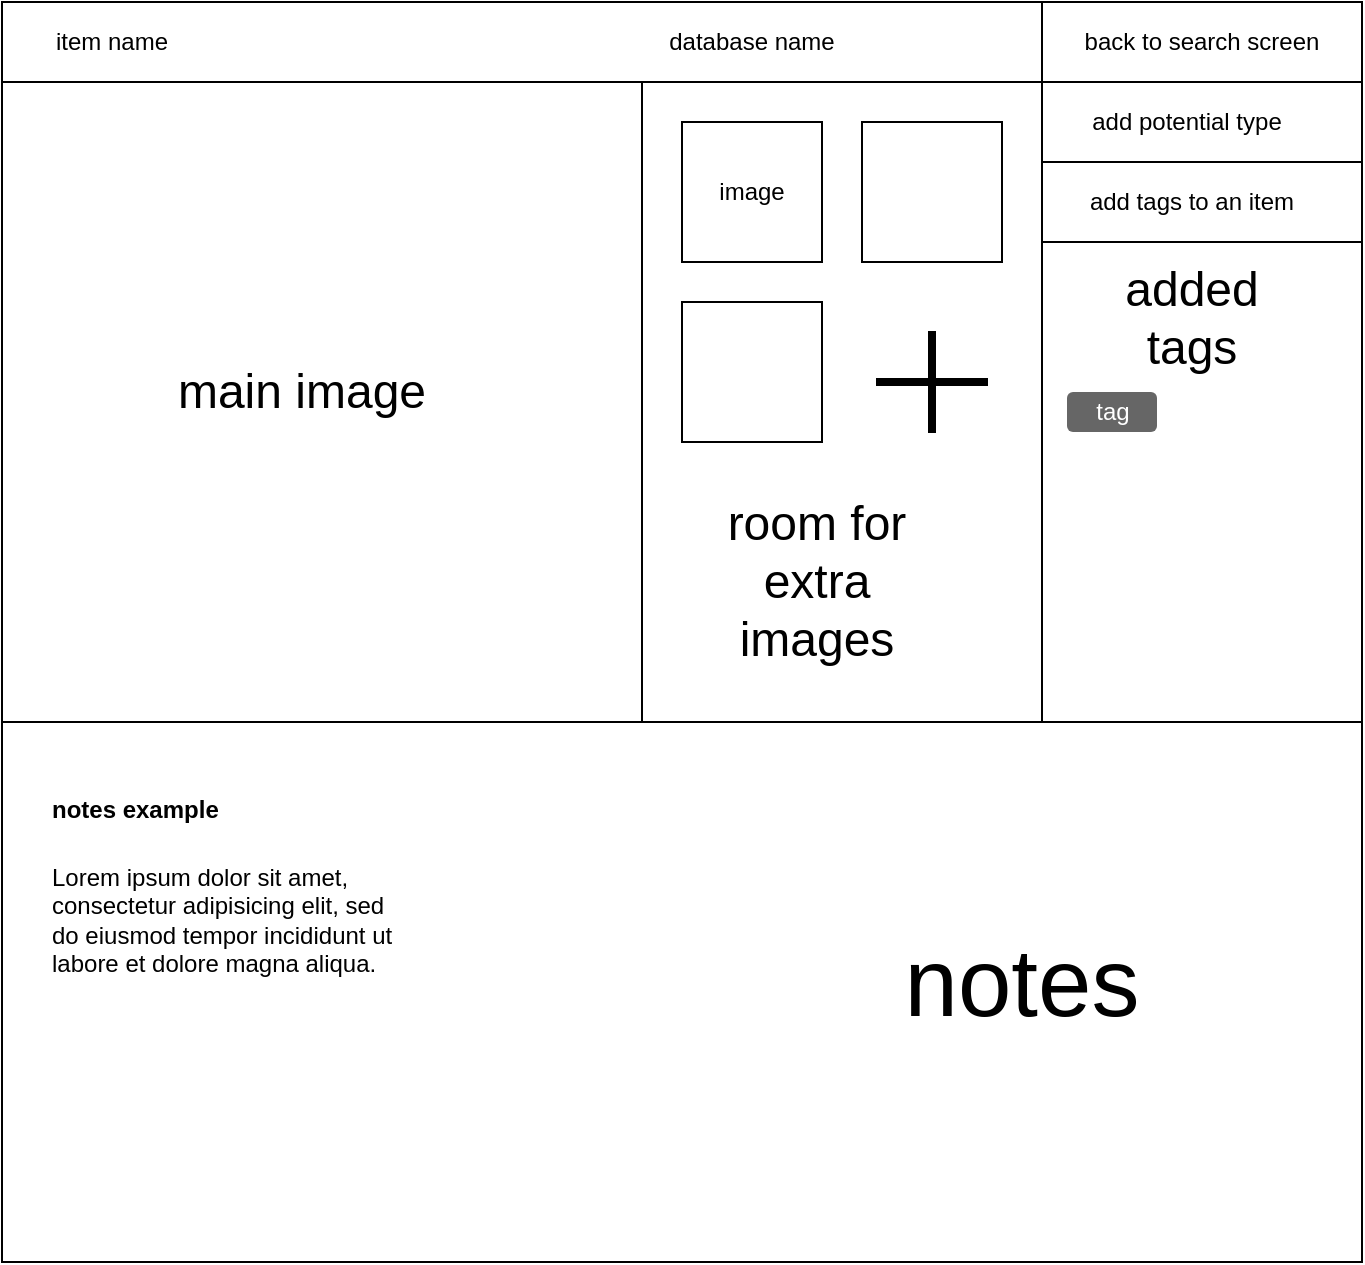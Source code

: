 <mxfile version="11.3.1" type="github" pages="1"><diagram id="P8woWia77Vzju5IPhVWk" name="Page-1"><mxGraphModel dx="928" dy="551" grid="1" gridSize="10" guides="1" tooltips="1" connect="1" arrows="1" fold="1" page="1" pageScale="1" pageWidth="850" pageHeight="1100" math="0" shadow="0"><root><mxCell id="0"/><mxCell id="1" parent="0"/><mxCell id="tM5znT3bT4aexkzBI2gH-1" value="" style="rounded=0;whiteSpace=wrap;html=1;" parent="1" vertex="1"><mxGeometry x="80" y="80" width="320" height="320" as="geometry"/></mxCell><mxCell id="tM5znT3bT4aexkzBI2gH-2" value="" style="rounded=0;whiteSpace=wrap;html=1;" parent="1" vertex="1"><mxGeometry x="400" y="80" width="200" height="320" as="geometry"/></mxCell><mxCell id="tM5znT3bT4aexkzBI2gH-3" value="" style="rounded=0;whiteSpace=wrap;html=1;" parent="1" vertex="1"><mxGeometry x="80" y="40" width="520" height="40" as="geometry"/></mxCell><mxCell id="tM5znT3bT4aexkzBI2gH-5" value="" style="rounded=0;whiteSpace=wrap;html=1;" parent="1" vertex="1"><mxGeometry x="600" y="160" width="160" height="240" as="geometry"/></mxCell><mxCell id="tM5znT3bT4aexkzBI2gH-6" value="&lt;font style=&quot;font-size: 24px&quot;&gt;main image&lt;/font&gt;" style="text;html=1;strokeColor=none;fillColor=none;align=center;verticalAlign=middle;whiteSpace=wrap;rounded=0;" parent="1" vertex="1"><mxGeometry x="120" y="140" width="220" height="190" as="geometry"/></mxCell><mxCell id="tM5znT3bT4aexkzBI2gH-8" value="" style="whiteSpace=wrap;html=1;aspect=fixed;" parent="1" vertex="1"><mxGeometry x="420" y="100" width="70" height="70" as="geometry"/></mxCell><mxCell id="tM5znT3bT4aexkzBI2gH-9" value="" style="whiteSpace=wrap;html=1;aspect=fixed;" parent="1" vertex="1"><mxGeometry x="420" y="190" width="70" height="70" as="geometry"/></mxCell><mxCell id="tM5znT3bT4aexkzBI2gH-10" value="" style="whiteSpace=wrap;html=1;aspect=fixed;" parent="1" vertex="1"><mxGeometry x="510" y="100" width="70" height="70" as="geometry"/></mxCell><mxCell id="tM5znT3bT4aexkzBI2gH-11" value="image" style="text;html=1;strokeColor=none;fillColor=none;align=center;verticalAlign=middle;whiteSpace=wrap;rounded=0;" parent="1" vertex="1"><mxGeometry x="435" y="125" width="40" height="20" as="geometry"/></mxCell><mxCell id="tM5znT3bT4aexkzBI2gH-13" value="&lt;font style=&quot;font-size: 24px&quot;&gt;room for extra images&lt;/font&gt;" style="text;html=1;strokeColor=none;fillColor=none;align=center;verticalAlign=middle;whiteSpace=wrap;rounded=0;" parent="1" vertex="1"><mxGeometry x="430" y="290" width="115" height="80" as="geometry"/></mxCell><mxCell id="tM5znT3bT4aexkzBI2gH-14" value="" style="rounded=0;whiteSpace=wrap;html=1;" parent="1" vertex="1"><mxGeometry x="80" y="400" width="680" height="270" as="geometry"/></mxCell><mxCell id="tM5znT3bT4aexkzBI2gH-17" value="&lt;font style=&quot;font-size: 24px&quot;&gt;added tags&lt;/font&gt;" style="text;html=1;strokeColor=none;fillColor=none;align=center;verticalAlign=middle;whiteSpace=wrap;rounded=0;" parent="1" vertex="1"><mxGeometry x="635" y="170" width="80" height="55" as="geometry"/></mxCell><mxCell id="tM5znT3bT4aexkzBI2gH-18" value="&lt;font style=&quot;font-size: 48px&quot;&gt;notes&lt;/font&gt;" style="text;html=1;strokeColor=none;fillColor=none;align=center;verticalAlign=middle;whiteSpace=wrap;rounded=0;" parent="1" vertex="1"><mxGeometry x="490" y="460" width="200" height="140" as="geometry"/></mxCell><mxCell id="tM5znT3bT4aexkzBI2gH-19" value="" style="rounded=0;whiteSpace=wrap;html=1;" parent="1" vertex="1"><mxGeometry x="600" y="40" width="160" height="40" as="geometry"/></mxCell><mxCell id="tM5znT3bT4aexkzBI2gH-20" value="back to search screen" style="text;html=1;strokeColor=none;fillColor=none;align=center;verticalAlign=middle;whiteSpace=wrap;rounded=0;" parent="1" vertex="1"><mxGeometry x="610" y="50" width="140" height="20" as="geometry"/></mxCell><mxCell id="tM5znT3bT4aexkzBI2gH-22" value="database name" style="text;html=1;strokeColor=none;fillColor=none;align=center;verticalAlign=middle;whiteSpace=wrap;rounded=0;" parent="1" vertex="1"><mxGeometry x="400" y="50" width="110" height="20" as="geometry"/></mxCell><mxCell id="tM5znT3bT4aexkzBI2gH-23" value="" style="rounded=0;whiteSpace=wrap;html=1;" parent="1" vertex="1"><mxGeometry x="600" y="120" width="160" height="40" as="geometry"/></mxCell><mxCell id="tM5znT3bT4aexkzBI2gH-24" value="&lt;h1&gt;&lt;font style=&quot;font-size: 12px&quot;&gt;notes example&lt;/font&gt;&lt;br&gt;&lt;/h1&gt;&lt;p&gt;Lorem ipsum dolor sit amet, consectetur adipisicing elit, sed do eiusmod tempor incididunt ut labore et dolore magna aliqua.&lt;/p&gt;" style="text;html=1;strokeColor=none;fillColor=none;spacing=5;spacingTop=-20;whiteSpace=wrap;overflow=hidden;rounded=0;" parent="1" vertex="1"><mxGeometry x="100" y="420" width="190" height="120" as="geometry"/></mxCell><mxCell id="tM5znT3bT4aexkzBI2gH-25" value="add tags to an item" style="text;html=1;strokeColor=none;fillColor=none;align=center;verticalAlign=middle;whiteSpace=wrap;rounded=0;" parent="1" vertex="1"><mxGeometry x="610" y="130" width="130" height="20" as="geometry"/></mxCell><mxCell id="tM5znT3bT4aexkzBI2gH-26" value="item name" style="text;html=1;strokeColor=none;fillColor=none;align=center;verticalAlign=middle;whiteSpace=wrap;rounded=0;" parent="1" vertex="1"><mxGeometry x="90" y="50" width="90" height="20" as="geometry"/></mxCell><mxCell id="tM5znT3bT4aexkzBI2gH-28" value="" style="rounded=0;whiteSpace=wrap;html=1;" parent="1" vertex="1"><mxGeometry x="600" y="80" width="160" height="40" as="geometry"/></mxCell><mxCell id="tM5znT3bT4aexkzBI2gH-31" value="" style="shape=cross;whiteSpace=wrap;html=1;strokeColor=#000000;fillColor=#000000;size=0.06;" parent="1" vertex="1"><mxGeometry x="517.5" y="205" width="55" height="50" as="geometry"/></mxCell><mxCell id="tM5znT3bT4aexkzBI2gH-34" value="add potential type" style="text;html=1;strokeColor=none;fillColor=none;align=center;verticalAlign=middle;whiteSpace=wrap;rounded=0;" parent="1" vertex="1"><mxGeometry x="610" y="90" width="125" height="20" as="geometry"/></mxCell><mxCell id="SznpG3bf19AfRC_Vtpz4-1" value="tag" style="rounded=1;whiteSpace=wrap;html=1;fillColor=#666666;strokeColor=none;fontColor=#FFFFFF;" vertex="1" parent="1"><mxGeometry x="612.5" y="235" width="45" height="20" as="geometry"/></mxCell></root></mxGraphModel></diagram></mxfile>
